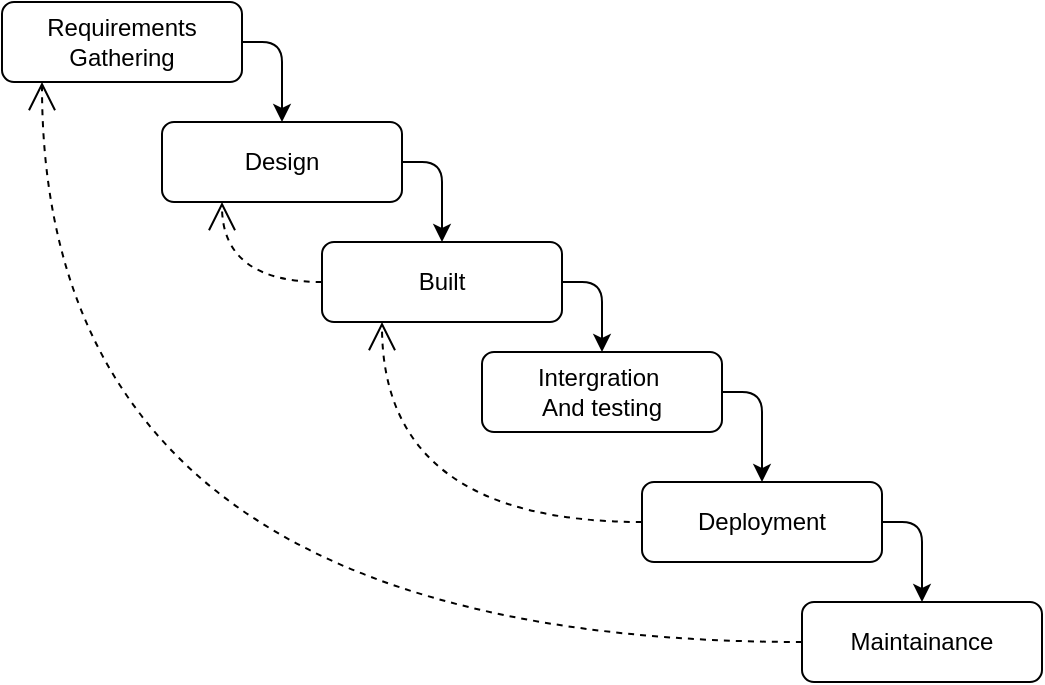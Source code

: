 <mxfile version="13.0.3" type="device"><diagram id="nH-iKTL3ghc-vPttHkXd" name="Waterfall Diagram"><mxGraphModel dx="-145" dy="532" grid="1" gridSize="10" guides="1" tooltips="1" connect="1" arrows="1" fold="1" page="1" pageScale="1" pageWidth="1100" pageHeight="850" math="0" shadow="0"><root><mxCell id="0"/><mxCell id="1" parent="0"/><mxCell id="pLi75JI8J3cNvczDF8wQ-26" value="" style="group" vertex="1" connectable="0" parent="1"><mxGeometry x="1360" y="220" width="520" height="340" as="geometry"/></mxCell><mxCell id="pLi75JI8J3cNvczDF8wQ-7" value="Requirements&lt;br&gt;Gathering" style="rounded=1;whiteSpace=wrap;html=1;" vertex="1" parent="pLi75JI8J3cNvczDF8wQ-26"><mxGeometry width="120" height="40" as="geometry"/></mxCell><mxCell id="pLi75JI8J3cNvczDF8wQ-9" value="Deployment" style="rounded=1;whiteSpace=wrap;html=1;" vertex="1" parent="pLi75JI8J3cNvczDF8wQ-26"><mxGeometry x="320" y="240" width="120" height="40" as="geometry"/></mxCell><mxCell id="pLi75JI8J3cNvczDF8wQ-10" value="Intergration&amp;nbsp;&lt;br&gt;And testing" style="rounded=1;whiteSpace=wrap;html=1;" vertex="1" parent="pLi75JI8J3cNvczDF8wQ-26"><mxGeometry x="240" y="175" width="120" height="40" as="geometry"/></mxCell><mxCell id="pLi75JI8J3cNvczDF8wQ-11" value="Built" style="rounded=1;whiteSpace=wrap;html=1;" vertex="1" parent="pLi75JI8J3cNvczDF8wQ-26"><mxGeometry x="160" y="120" width="120" height="40" as="geometry"/></mxCell><mxCell id="pLi75JI8J3cNvczDF8wQ-12" value="Design" style="rounded=1;whiteSpace=wrap;html=1;" vertex="1" parent="pLi75JI8J3cNvczDF8wQ-26"><mxGeometry x="80" y="60" width="120" height="40" as="geometry"/></mxCell><mxCell id="pLi75JI8J3cNvczDF8wQ-13" value="Maintainance" style="rounded=1;whiteSpace=wrap;html=1;" vertex="1" parent="pLi75JI8J3cNvczDF8wQ-26"><mxGeometry x="400" y="300" width="120" height="40" as="geometry"/></mxCell><mxCell id="pLi75JI8J3cNvczDF8wQ-16" value="" style="edgeStyle=segmentEdgeStyle;endArrow=classic;html=1;" edge="1" parent="pLi75JI8J3cNvczDF8wQ-26" source="pLi75JI8J3cNvczDF8wQ-7" target="pLi75JI8J3cNvczDF8wQ-12"><mxGeometry width="50" height="50" relative="1" as="geometry"><mxPoint x="50" y="-50" as="sourcePoint"/><mxPoint x="100" y="-100" as="targetPoint"/></mxGeometry></mxCell><mxCell id="pLi75JI8J3cNvczDF8wQ-17" value="" style="edgeStyle=segmentEdgeStyle;endArrow=classic;html=1;" edge="1" parent="pLi75JI8J3cNvczDF8wQ-26" source="pLi75JI8J3cNvczDF8wQ-12" target="pLi75JI8J3cNvczDF8wQ-11"><mxGeometry width="50" height="50" relative="1" as="geometry"><mxPoint x="320" y="-20" as="sourcePoint"/><mxPoint x="370" y="-70" as="targetPoint"/></mxGeometry></mxCell><mxCell id="pLi75JI8J3cNvczDF8wQ-18" value="" style="edgeStyle=segmentEdgeStyle;endArrow=classic;html=1;" edge="1" parent="pLi75JI8J3cNvczDF8wQ-26" source="pLi75JI8J3cNvczDF8wQ-11" target="pLi75JI8J3cNvczDF8wQ-10"><mxGeometry width="50" height="50" relative="1" as="geometry"><mxPoint x="250" y="180" as="sourcePoint"/><mxPoint x="300" y="130" as="targetPoint"/></mxGeometry></mxCell><mxCell id="pLi75JI8J3cNvczDF8wQ-19" value="" style="edgeStyle=segmentEdgeStyle;endArrow=classic;html=1;" edge="1" parent="pLi75JI8J3cNvczDF8wQ-26" source="pLi75JI8J3cNvczDF8wQ-10" target="pLi75JI8J3cNvczDF8wQ-9"><mxGeometry width="50" height="50" relative="1" as="geometry"><mxPoint x="100" y="220" as="sourcePoint"/><mxPoint x="150" y="170" as="targetPoint"/></mxGeometry></mxCell><mxCell id="pLi75JI8J3cNvczDF8wQ-20" value="" style="edgeStyle=segmentEdgeStyle;endArrow=classic;html=1;" edge="1" parent="pLi75JI8J3cNvczDF8wQ-26" source="pLi75JI8J3cNvczDF8wQ-9" target="pLi75JI8J3cNvczDF8wQ-13"><mxGeometry width="50" height="50" relative="1" as="geometry"><mxPoint x="150" y="330" as="sourcePoint"/><mxPoint x="200" y="280" as="targetPoint"/></mxGeometry></mxCell><mxCell id="pLi75JI8J3cNvczDF8wQ-23" value="" style="endArrow=open;endSize=12;dashed=1;html=1;edgeStyle=orthogonalEdgeStyle;curved=1;" edge="1" parent="pLi75JI8J3cNvczDF8wQ-26" source="pLi75JI8J3cNvczDF8wQ-13" target="pLi75JI8J3cNvczDF8wQ-7"><mxGeometry width="160" relative="1" as="geometry"><mxPoint x="90" y="190" as="sourcePoint"/><mxPoint x="250" y="190" as="targetPoint"/><Array as="points"><mxPoint x="20" y="320"/></Array></mxGeometry></mxCell><mxCell id="pLi75JI8J3cNvczDF8wQ-24" value="" style="endArrow=open;endSize=12;dashed=1;html=1;edgeStyle=orthogonalEdgeStyle;curved=1;" edge="1" parent="pLi75JI8J3cNvczDF8wQ-26" source="pLi75JI8J3cNvczDF8wQ-9" target="pLi75JI8J3cNvczDF8wQ-11"><mxGeometry width="160" relative="1" as="geometry"><mxPoint x="410" y="330" as="sourcePoint"/><mxPoint x="30" y="50" as="targetPoint"/><Array as="points"><mxPoint x="190" y="260"/></Array></mxGeometry></mxCell><mxCell id="pLi75JI8J3cNvczDF8wQ-25" value="" style="endArrow=open;endSize=12;dashed=1;html=1;edgeStyle=orthogonalEdgeStyle;curved=1;" edge="1" parent="pLi75JI8J3cNvczDF8wQ-26" source="pLi75JI8J3cNvczDF8wQ-11" target="pLi75JI8J3cNvczDF8wQ-12"><mxGeometry width="160" relative="1" as="geometry"><mxPoint x="330" y="270" as="sourcePoint"/><mxPoint x="200" y="170" as="targetPoint"/><Array as="points"><mxPoint x="110" y="140"/></Array></mxGeometry></mxCell></root></mxGraphModel></diagram></mxfile>